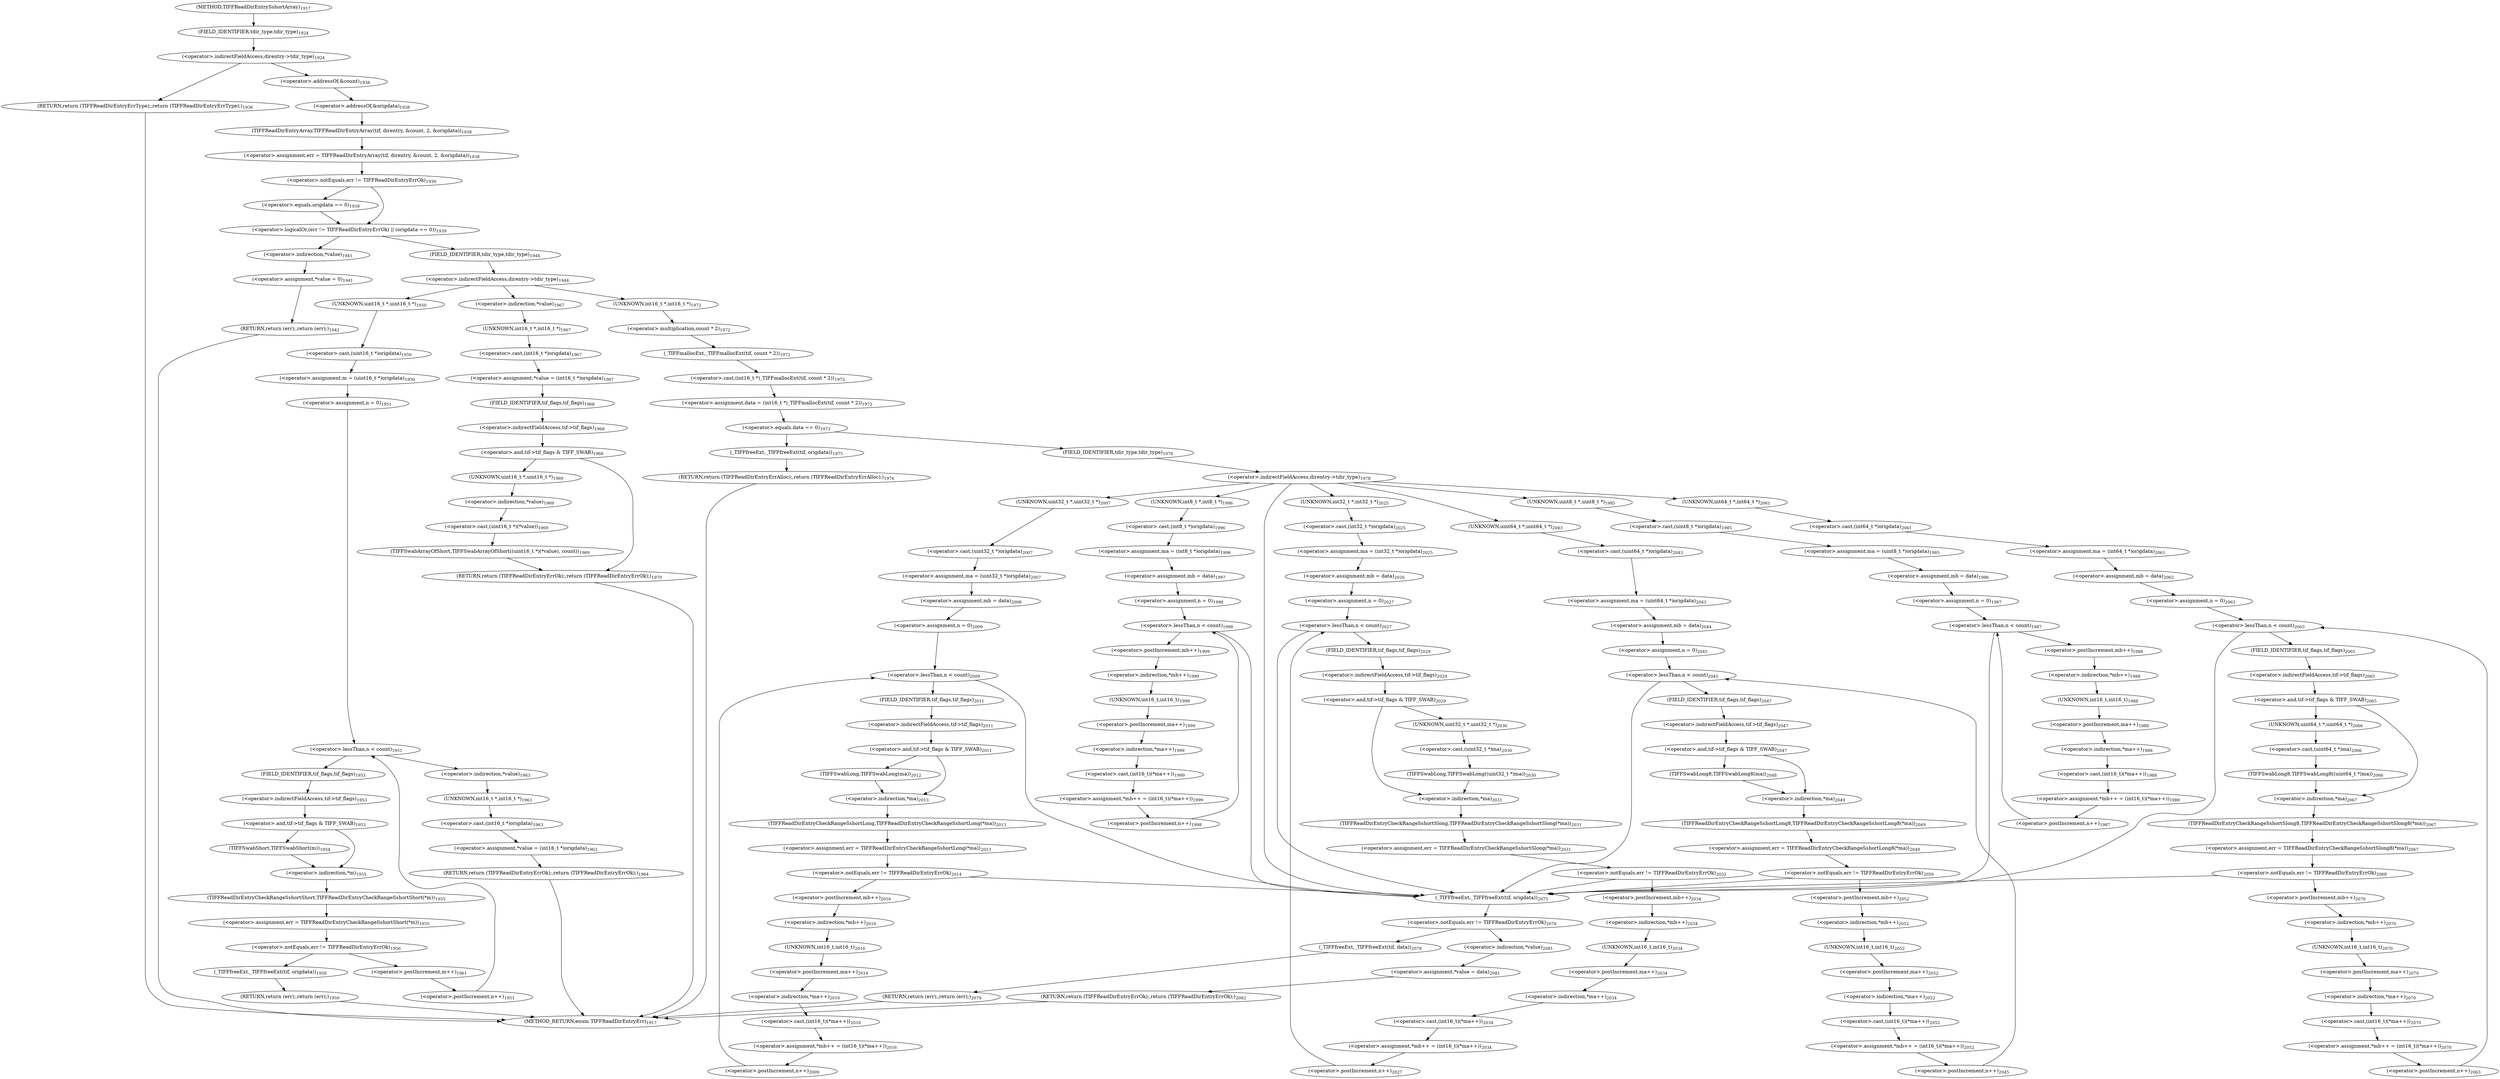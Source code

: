 digraph "TIFFReadDirEntrySshortArray" {  
"82695" [label = <(&lt;operator&gt;.assignment,err = TIFFReadDirEntryArray(tif, direntry, &amp;count, 2, &amp;origdata))<SUB>1938</SUB>> ]
"82803" [label = <(&lt;operator&gt;.assignment,data = (int16_t *)_TIFFmallocExt(tif, count * 2))<SUB>1972</SUB>> ]
"83119" [label = <(_TIFFfreeExt,_TIFFfreeExt(tif, origdata))<SUB>2075</SUB>> ]
"83132" [label = <(&lt;operator&gt;.assignment,*value = data)<SUB>2081</SUB>> ]
"83136" [label = <(RETURN,return (TIFFReadDirEntryErrOk);,return (TIFFReadDirEntryErrOk);)<SUB>2082</SUB>> ]
"82671" [label = <(&lt;operator&gt;.indirectFieldAccess,direntry-&gt;tdir_type)<SUB>1924</SUB>> ]
"82697" [label = <(TIFFReadDirEntryArray,TIFFReadDirEntryArray(tif, direntry, &amp;count, 2, &amp;origdata))<SUB>1938</SUB>> ]
"82706" [label = <(&lt;operator&gt;.logicalOr,(err != TIFFReadDirEntryErrOk) || (origdata == 0))<SUB>1939</SUB>> ]
"82721" [label = <(&lt;operator&gt;.indirectFieldAccess,direntry-&gt;tdir_type)<SUB>1944</SUB>> ]
"82805" [label = <(&lt;operator&gt;.cast,(int16_t *)_TIFFmallocExt(tif, count * 2))<SUB>1972</SUB>> ]
"82813" [label = <(&lt;operator&gt;.equals,data == 0)<SUB>1973</SUB>> ]
"82823" [label = <(&lt;operator&gt;.indirectFieldAccess,direntry-&gt;tdir_type)<SUB>1978</SUB>> ]
"83123" [label = <(&lt;operator&gt;.notEquals,err != TIFFReadDirEntryErrOk)<SUB>2076</SUB>> ]
"83133" [label = <(&lt;operator&gt;.indirection,*value)<SUB>2081</SUB>> ]
"82673" [label = <(FIELD_IDENTIFIER,tdir_type,tdir_type)<SUB>1924</SUB>> ]
"82693" [label = <(RETURN,return (TIFFReadDirEntryErrType);,return (TIFFReadDirEntryErrType);)<SUB>1936</SUB>> ]
"82700" [label = <(&lt;operator&gt;.addressOf,&amp;count)<SUB>1938</SUB>> ]
"82703" [label = <(&lt;operator&gt;.addressOf,&amp;origdata)<SUB>1938</SUB>> ]
"82707" [label = <(&lt;operator&gt;.notEquals,err != TIFFReadDirEntryErrOk)<SUB>1939</SUB>> ]
"82710" [label = <(&lt;operator&gt;.equals,origdata == 0)<SUB>1939</SUB>> ]
"82714" [label = <(&lt;operator&gt;.assignment,*value = 0)<SUB>1941</SUB>> ]
"82718" [label = <(RETURN,return (err);,return (err);)<SUB>1942</SUB>> ]
"82723" [label = <(FIELD_IDENTIFIER,tdir_type,tdir_type)<SUB>1944</SUB>> ]
"82782" [label = <(&lt;operator&gt;.assignment,*value = (int16_t *)origdata)<SUB>1967</SUB>> ]
"82801" [label = <(RETURN,return (TIFFReadDirEntryErrOk);,return (TIFFReadDirEntryErrOk);)<SUB>1970</SUB>> ]
"82806" [label = <(UNKNOWN,int16_t *,int16_t *)<SUB>1972</SUB>> ]
"82807" [label = <(_TIFFmallocExt,_TIFFmallocExt(tif, count * 2))<SUB>1972</SUB>> ]
"82817" [label = <(_TIFFfreeExt,_TIFFfreeExt(tif, origdata))<SUB>1975</SUB>> ]
"82820" [label = <(RETURN,return (TIFFReadDirEntryErrAlloc);,return (TIFFReadDirEntryErrAlloc);)<SUB>1976</SUB>> ]
"82825" [label = <(FIELD_IDENTIFIER,tdir_type,tdir_type)<SUB>1978</SUB>> ]
"83127" [label = <(_TIFFfreeExt,_TIFFfreeExt(tif, data))<SUB>2078</SUB>> ]
"83130" [label = <(RETURN,return (err);,return (err);)<SUB>2079</SUB>> ]
"82715" [label = <(&lt;operator&gt;.indirection,*value)<SUB>1941</SUB>> ]
"82730" [label = <(&lt;operator&gt;.assignment,m = (uint16_t *)origdata)<SUB>1950</SUB>> ]
"82772" [label = <(&lt;operator&gt;.assignment,*value = (int16_t *)origdata)<SUB>1963</SUB>> ]
"82778" [label = <(RETURN,return (TIFFReadDirEntryErrOk);,return (TIFFReadDirEntryErrOk);)<SUB>1964</SUB>> ]
"82783" [label = <(&lt;operator&gt;.indirection,*value)<SUB>1967</SUB>> ]
"82785" [label = <(&lt;operator&gt;.cast,(int16_t *)origdata)<SUB>1967</SUB>> ]
"82789" [label = <(&lt;operator&gt;.and,tif-&gt;tif_flags &amp; TIFF_SWAB)<SUB>1968</SUB>> ]
"82809" [label = <(&lt;operator&gt;.multiplication,count * 2)<SUB>1972</SUB>> ]
"82833" [label = <(&lt;operator&gt;.assignment,ma = (uint8_t *)origdata)<SUB>1985</SUB>> ]
"82838" [label = <(&lt;operator&gt;.assignment,mb = data)<SUB>1986</SUB>> ]
"82867" [label = <(&lt;operator&gt;.assignment,ma = (int8_t *)origdata)<SUB>1996</SUB>> ]
"82872" [label = <(&lt;operator&gt;.assignment,mb = data)<SUB>1997</SUB>> ]
"82901" [label = <(&lt;operator&gt;.assignment,ma = (uint32_t *)origdata)<SUB>2007</SUB>> ]
"82906" [label = <(&lt;operator&gt;.assignment,mb = data)<SUB>2008</SUB>> ]
"82956" [label = <(&lt;operator&gt;.assignment,ma = (int32_t *)origdata)<SUB>2025</SUB>> ]
"82961" [label = <(&lt;operator&gt;.assignment,mb = data)<SUB>2026</SUB>> ]
"83013" [label = <(&lt;operator&gt;.assignment,ma = (uint64_t *)origdata)<SUB>2043</SUB>> ]
"83018" [label = <(&lt;operator&gt;.assignment,mb = data)<SUB>2044</SUB>> ]
"83068" [label = <(&lt;operator&gt;.assignment,ma = (int64_t *)origdata)<SUB>2061</SUB>> ]
"83073" [label = <(&lt;operator&gt;.assignment,mb = data)<SUB>2062</SUB>> ]
"82732" [label = <(&lt;operator&gt;.cast,(uint16_t *)origdata)<SUB>1950</SUB>> ]
"82740" [label = <(&lt;operator&gt;.lessThan,n &lt; count)<SUB>1951</SUB>> ]
"82743" [label = <(&lt;operator&gt;.postIncrement,n++)<SUB>1951</SUB>> ]
"82773" [label = <(&lt;operator&gt;.indirection,*value)<SUB>1963</SUB>> ]
"82775" [label = <(&lt;operator&gt;.cast,(int16_t *)origdata)<SUB>1963</SUB>> ]
"82786" [label = <(UNKNOWN,int16_t *,int16_t *)<SUB>1967</SUB>> ]
"82790" [label = <(&lt;operator&gt;.indirectFieldAccess,tif-&gt;tif_flags)<SUB>1968</SUB>> ]
"82795" [label = <(TIFFSwabArrayOfShort,TIFFSwabArrayOfShort((uint16_t *)(*value), count))<SUB>1969</SUB>> ]
"82835" [label = <(&lt;operator&gt;.cast,(uint8_t *)origdata)<SUB>1985</SUB>> ]
"82846" [label = <(&lt;operator&gt;.lessThan,n &lt; count)<SUB>1987</SUB>> ]
"82849" [label = <(&lt;operator&gt;.postIncrement,n++)<SUB>1987</SUB>> ]
"82851" [label = <(&lt;operator&gt;.assignment,*mb++ = (int16_t)(*ma++))<SUB>1988</SUB>> ]
"82869" [label = <(&lt;operator&gt;.cast,(int8_t *)origdata)<SUB>1996</SUB>> ]
"82880" [label = <(&lt;operator&gt;.lessThan,n &lt; count)<SUB>1998</SUB>> ]
"82883" [label = <(&lt;operator&gt;.postIncrement,n++)<SUB>1998</SUB>> ]
"82885" [label = <(&lt;operator&gt;.assignment,*mb++ = (int16_t)(*ma++))<SUB>1999</SUB>> ]
"82903" [label = <(&lt;operator&gt;.cast,(uint32_t *)origdata)<SUB>2007</SUB>> ]
"82914" [label = <(&lt;operator&gt;.lessThan,n &lt; count)<SUB>2009</SUB>> ]
"82917" [label = <(&lt;operator&gt;.postIncrement,n++)<SUB>2009</SUB>> ]
"82958" [label = <(&lt;operator&gt;.cast,(int32_t *)origdata)<SUB>2025</SUB>> ]
"82969" [label = <(&lt;operator&gt;.lessThan,n &lt; count)<SUB>2027</SUB>> ]
"82972" [label = <(&lt;operator&gt;.postIncrement,n++)<SUB>2027</SUB>> ]
"83015" [label = <(&lt;operator&gt;.cast,(uint64_t *)origdata)<SUB>2043</SUB>> ]
"83026" [label = <(&lt;operator&gt;.lessThan,n &lt; count)<SUB>2045</SUB>> ]
"83029" [label = <(&lt;operator&gt;.postIncrement,n++)<SUB>2045</SUB>> ]
"83070" [label = <(&lt;operator&gt;.cast,(int64_t *)origdata)<SUB>2061</SUB>> ]
"83081" [label = <(&lt;operator&gt;.lessThan,n &lt; count)<SUB>2063</SUB>> ]
"83084" [label = <(&lt;operator&gt;.postIncrement,n++)<SUB>2063</SUB>> ]
"82733" [label = <(UNKNOWN,uint16_t *,uint16_t *)<SUB>1950</SUB>> ]
"82737" [label = <(&lt;operator&gt;.assignment,n = 0)<SUB>1951</SUB>> ]
"82755" [label = <(&lt;operator&gt;.assignment,err = TIFFReadDirEntryCheckRangeSshortShort(*m))<SUB>1955</SUB>> ]
"82770" [label = <(&lt;operator&gt;.postIncrement,m++)<SUB>1961</SUB>> ]
"82776" [label = <(UNKNOWN,int16_t *,int16_t *)<SUB>1963</SUB>> ]
"82792" [label = <(FIELD_IDENTIFIER,tif_flags,tif_flags)<SUB>1968</SUB>> ]
"82796" [label = <(&lt;operator&gt;.cast,(uint16_t *)(*value))<SUB>1969</SUB>> ]
"82836" [label = <(UNKNOWN,uint8_t *,uint8_t *)<SUB>1985</SUB>> ]
"82843" [label = <(&lt;operator&gt;.assignment,n = 0)<SUB>1987</SUB>> ]
"82852" [label = <(&lt;operator&gt;.indirection,*mb++)<SUB>1988</SUB>> ]
"82855" [label = <(&lt;operator&gt;.cast,(int16_t)(*ma++))<SUB>1988</SUB>> ]
"82870" [label = <(UNKNOWN,int8_t *,int8_t *)<SUB>1996</SUB>> ]
"82877" [label = <(&lt;operator&gt;.assignment,n = 0)<SUB>1998</SUB>> ]
"82886" [label = <(&lt;operator&gt;.indirection,*mb++)<SUB>1999</SUB>> ]
"82889" [label = <(&lt;operator&gt;.cast,(int16_t)(*ma++))<SUB>1999</SUB>> ]
"82904" [label = <(UNKNOWN,uint32_t *,uint32_t *)<SUB>2007</SUB>> ]
"82911" [label = <(&lt;operator&gt;.assignment,n = 0)<SUB>2009</SUB>> ]
"82929" [label = <(&lt;operator&gt;.assignment,err = TIFFReadDirEntryCheckRangeSshortLong(*ma))<SUB>2013</SUB>> ]
"82940" [label = <(&lt;operator&gt;.assignment,*mb++ = (int16_t)(*ma++))<SUB>2016</SUB>> ]
"82959" [label = <(UNKNOWN,int32_t *,int32_t *)<SUB>2025</SUB>> ]
"82966" [label = <(&lt;operator&gt;.assignment,n = 0)<SUB>2027</SUB>> ]
"82986" [label = <(&lt;operator&gt;.assignment,err = TIFFReadDirEntryCheckRangeSshortSlong(*ma))<SUB>2031</SUB>> ]
"82997" [label = <(&lt;operator&gt;.assignment,*mb++ = (int16_t)(*ma++))<SUB>2034</SUB>> ]
"83016" [label = <(UNKNOWN,uint64_t *,uint64_t *)<SUB>2043</SUB>> ]
"83023" [label = <(&lt;operator&gt;.assignment,n = 0)<SUB>2045</SUB>> ]
"83041" [label = <(&lt;operator&gt;.assignment,err = TIFFReadDirEntryCheckRangeSshortLong8(*ma))<SUB>2049</SUB>> ]
"83052" [label = <(&lt;operator&gt;.assignment,*mb++ = (int16_t)(*ma++))<SUB>2052</SUB>> ]
"83071" [label = <(UNKNOWN,int64_t *,int64_t *)<SUB>2061</SUB>> ]
"83078" [label = <(&lt;operator&gt;.assignment,n = 0)<SUB>2063</SUB>> ]
"83098" [label = <(&lt;operator&gt;.assignment,err = TIFFReadDirEntryCheckRangeSshortSlong8(*ma))<SUB>2067</SUB>> ]
"83109" [label = <(&lt;operator&gt;.assignment,*mb++ = (int16_t)(*ma++))<SUB>2070</SUB>> ]
"82747" [label = <(&lt;operator&gt;.and,tif-&gt;tif_flags &amp; TIFF_SWAB)<SUB>1953</SUB>> ]
"82757" [label = <(TIFFReadDirEntryCheckRangeSshortShort,TIFFReadDirEntryCheckRangeSshortShort(*m))<SUB>1955</SUB>> ]
"82761" [label = <(&lt;operator&gt;.notEquals,err != TIFFReadDirEntryErrOk)<SUB>1956</SUB>> ]
"82797" [label = <(UNKNOWN,uint16_t *,uint16_t *)<SUB>1969</SUB>> ]
"82798" [label = <(&lt;operator&gt;.indirection,*value)<SUB>1969</SUB>> ]
"82853" [label = <(&lt;operator&gt;.postIncrement,mb++)<SUB>1988</SUB>> ]
"82856" [label = <(UNKNOWN,int16_t,int16_t)<SUB>1988</SUB>> ]
"82857" [label = <(&lt;operator&gt;.indirection,*ma++)<SUB>1988</SUB>> ]
"82887" [label = <(&lt;operator&gt;.postIncrement,mb++)<SUB>1999</SUB>> ]
"82890" [label = <(UNKNOWN,int16_t,int16_t)<SUB>1999</SUB>> ]
"82891" [label = <(&lt;operator&gt;.indirection,*ma++)<SUB>1999</SUB>> ]
"82921" [label = <(&lt;operator&gt;.and,tif-&gt;tif_flags &amp; TIFF_SWAB)<SUB>2011</SUB>> ]
"82931" [label = <(TIFFReadDirEntryCheckRangeSshortLong,TIFFReadDirEntryCheckRangeSshortLong(*ma))<SUB>2013</SUB>> ]
"82935" [label = <(&lt;operator&gt;.notEquals,err != TIFFReadDirEntryErrOk)<SUB>2014</SUB>> ]
"82941" [label = <(&lt;operator&gt;.indirection,*mb++)<SUB>2016</SUB>> ]
"82944" [label = <(&lt;operator&gt;.cast,(int16_t)(*ma++))<SUB>2016</SUB>> ]
"82976" [label = <(&lt;operator&gt;.and,tif-&gt;tif_flags &amp; TIFF_SWAB)<SUB>2029</SUB>> ]
"82988" [label = <(TIFFReadDirEntryCheckRangeSshortSlong,TIFFReadDirEntryCheckRangeSshortSlong(*ma))<SUB>2031</SUB>> ]
"82992" [label = <(&lt;operator&gt;.notEquals,err != TIFFReadDirEntryErrOk)<SUB>2032</SUB>> ]
"82998" [label = <(&lt;operator&gt;.indirection,*mb++)<SUB>2034</SUB>> ]
"83001" [label = <(&lt;operator&gt;.cast,(int16_t)(*ma++))<SUB>2034</SUB>> ]
"83033" [label = <(&lt;operator&gt;.and,tif-&gt;tif_flags &amp; TIFF_SWAB)<SUB>2047</SUB>> ]
"83043" [label = <(TIFFReadDirEntryCheckRangeSshortLong8,TIFFReadDirEntryCheckRangeSshortLong8(*ma))<SUB>2049</SUB>> ]
"83047" [label = <(&lt;operator&gt;.notEquals,err != TIFFReadDirEntryErrOk)<SUB>2050</SUB>> ]
"83053" [label = <(&lt;operator&gt;.indirection,*mb++)<SUB>2052</SUB>> ]
"83056" [label = <(&lt;operator&gt;.cast,(int16_t)(*ma++))<SUB>2052</SUB>> ]
"83088" [label = <(&lt;operator&gt;.and,tif-&gt;tif_flags &amp; TIFF_SWAB)<SUB>2065</SUB>> ]
"83100" [label = <(TIFFReadDirEntryCheckRangeSshortSlong8,TIFFReadDirEntryCheckRangeSshortSlong8(*ma))<SUB>2067</SUB>> ]
"83104" [label = <(&lt;operator&gt;.notEquals,err != TIFFReadDirEntryErrOk)<SUB>2068</SUB>> ]
"83110" [label = <(&lt;operator&gt;.indirection,*mb++)<SUB>2070</SUB>> ]
"83113" [label = <(&lt;operator&gt;.cast,(int16_t)(*ma++))<SUB>2070</SUB>> ]
"82748" [label = <(&lt;operator&gt;.indirectFieldAccess,tif-&gt;tif_flags)<SUB>1953</SUB>> ]
"82753" [label = <(TIFFSwabShort,TIFFSwabShort(m))<SUB>1954</SUB>> ]
"82758" [label = <(&lt;operator&gt;.indirection,*m)<SUB>1955</SUB>> ]
"82765" [label = <(_TIFFfreeExt,_TIFFfreeExt(tif, origdata))<SUB>1958</SUB>> ]
"82768" [label = <(RETURN,return (err);,return (err);)<SUB>1959</SUB>> ]
"82858" [label = <(&lt;operator&gt;.postIncrement,ma++)<SUB>1988</SUB>> ]
"82892" [label = <(&lt;operator&gt;.postIncrement,ma++)<SUB>1999</SUB>> ]
"82922" [label = <(&lt;operator&gt;.indirectFieldAccess,tif-&gt;tif_flags)<SUB>2011</SUB>> ]
"82927" [label = <(TIFFSwabLong,TIFFSwabLong(ma))<SUB>2012</SUB>> ]
"82932" [label = <(&lt;operator&gt;.indirection,*ma)<SUB>2013</SUB>> ]
"82942" [label = <(&lt;operator&gt;.postIncrement,mb++)<SUB>2016</SUB>> ]
"82945" [label = <(UNKNOWN,int16_t,int16_t)<SUB>2016</SUB>> ]
"82946" [label = <(&lt;operator&gt;.indirection,*ma++)<SUB>2016</SUB>> ]
"82977" [label = <(&lt;operator&gt;.indirectFieldAccess,tif-&gt;tif_flags)<SUB>2029</SUB>> ]
"82982" [label = <(TIFFSwabLong,TIFFSwabLong((uint32_t *)ma))<SUB>2030</SUB>> ]
"82989" [label = <(&lt;operator&gt;.indirection,*ma)<SUB>2031</SUB>> ]
"82999" [label = <(&lt;operator&gt;.postIncrement,mb++)<SUB>2034</SUB>> ]
"83002" [label = <(UNKNOWN,int16_t,int16_t)<SUB>2034</SUB>> ]
"83003" [label = <(&lt;operator&gt;.indirection,*ma++)<SUB>2034</SUB>> ]
"83034" [label = <(&lt;operator&gt;.indirectFieldAccess,tif-&gt;tif_flags)<SUB>2047</SUB>> ]
"83039" [label = <(TIFFSwabLong8,TIFFSwabLong8(ma))<SUB>2048</SUB>> ]
"83044" [label = <(&lt;operator&gt;.indirection,*ma)<SUB>2049</SUB>> ]
"83054" [label = <(&lt;operator&gt;.postIncrement,mb++)<SUB>2052</SUB>> ]
"83057" [label = <(UNKNOWN,int16_t,int16_t)<SUB>2052</SUB>> ]
"83058" [label = <(&lt;operator&gt;.indirection,*ma++)<SUB>2052</SUB>> ]
"83089" [label = <(&lt;operator&gt;.indirectFieldAccess,tif-&gt;tif_flags)<SUB>2065</SUB>> ]
"83094" [label = <(TIFFSwabLong8,TIFFSwabLong8((uint64_t *)ma))<SUB>2066</SUB>> ]
"83101" [label = <(&lt;operator&gt;.indirection,*ma)<SUB>2067</SUB>> ]
"83111" [label = <(&lt;operator&gt;.postIncrement,mb++)<SUB>2070</SUB>> ]
"83114" [label = <(UNKNOWN,int16_t,int16_t)<SUB>2070</SUB>> ]
"83115" [label = <(&lt;operator&gt;.indirection,*ma++)<SUB>2070</SUB>> ]
"82750" [label = <(FIELD_IDENTIFIER,tif_flags,tif_flags)<SUB>1953</SUB>> ]
"82924" [label = <(FIELD_IDENTIFIER,tif_flags,tif_flags)<SUB>2011</SUB>> ]
"82947" [label = <(&lt;operator&gt;.postIncrement,ma++)<SUB>2016</SUB>> ]
"82979" [label = <(FIELD_IDENTIFIER,tif_flags,tif_flags)<SUB>2029</SUB>> ]
"82983" [label = <(&lt;operator&gt;.cast,(uint32_t *)ma)<SUB>2030</SUB>> ]
"83004" [label = <(&lt;operator&gt;.postIncrement,ma++)<SUB>2034</SUB>> ]
"83036" [label = <(FIELD_IDENTIFIER,tif_flags,tif_flags)<SUB>2047</SUB>> ]
"83059" [label = <(&lt;operator&gt;.postIncrement,ma++)<SUB>2052</SUB>> ]
"83091" [label = <(FIELD_IDENTIFIER,tif_flags,tif_flags)<SUB>2065</SUB>> ]
"83095" [label = <(&lt;operator&gt;.cast,(uint64_t *)ma)<SUB>2066</SUB>> ]
"83116" [label = <(&lt;operator&gt;.postIncrement,ma++)<SUB>2070</SUB>> ]
"82984" [label = <(UNKNOWN,uint32_t *,uint32_t *)<SUB>2030</SUB>> ]
"83096" [label = <(UNKNOWN,uint64_t *,uint64_t *)<SUB>2066</SUB>> ]
"82661" [label = <(METHOD,TIFFReadDirEntrySshortArray)<SUB>1917</SUB>> ]
"83138" [label = <(METHOD_RETURN,enum TIFFReadDirEntryErr)<SUB>1917</SUB>> ]
  "82695" -> "82707" 
  "82803" -> "82813" 
  "83119" -> "83123" 
  "83132" -> "83136" 
  "83136" -> "83138" 
  "82671" -> "82700" 
  "82671" -> "82693" 
  "82697" -> "82695" 
  "82706" -> "82715" 
  "82706" -> "82723" 
  "82721" -> "82733" 
  "82721" -> "82783" 
  "82721" -> "82806" 
  "82805" -> "82803" 
  "82813" -> "82817" 
  "82813" -> "82825" 
  "82823" -> "82836" 
  "82823" -> "82870" 
  "82823" -> "82904" 
  "82823" -> "82959" 
  "82823" -> "83016" 
  "82823" -> "83071" 
  "82823" -> "83119" 
  "83123" -> "83127" 
  "83123" -> "83133" 
  "83133" -> "83132" 
  "82673" -> "82671" 
  "82693" -> "83138" 
  "82700" -> "82703" 
  "82703" -> "82697" 
  "82707" -> "82706" 
  "82707" -> "82710" 
  "82710" -> "82706" 
  "82714" -> "82718" 
  "82718" -> "83138" 
  "82723" -> "82721" 
  "82782" -> "82792" 
  "82801" -> "83138" 
  "82806" -> "82809" 
  "82807" -> "82805" 
  "82817" -> "82820" 
  "82820" -> "83138" 
  "82825" -> "82823" 
  "83127" -> "83130" 
  "83130" -> "83138" 
  "82715" -> "82714" 
  "82730" -> "82737" 
  "82772" -> "82778" 
  "82778" -> "83138" 
  "82783" -> "82786" 
  "82785" -> "82782" 
  "82789" -> "82797" 
  "82789" -> "82801" 
  "82809" -> "82807" 
  "82833" -> "82838" 
  "82838" -> "82843" 
  "82867" -> "82872" 
  "82872" -> "82877" 
  "82901" -> "82906" 
  "82906" -> "82911" 
  "82956" -> "82961" 
  "82961" -> "82966" 
  "83013" -> "83018" 
  "83018" -> "83023" 
  "83068" -> "83073" 
  "83073" -> "83078" 
  "82732" -> "82730" 
  "82740" -> "82750" 
  "82740" -> "82773" 
  "82743" -> "82740" 
  "82773" -> "82776" 
  "82775" -> "82772" 
  "82786" -> "82785" 
  "82790" -> "82789" 
  "82795" -> "82801" 
  "82835" -> "82833" 
  "82846" -> "82853" 
  "82846" -> "83119" 
  "82849" -> "82846" 
  "82851" -> "82849" 
  "82869" -> "82867" 
  "82880" -> "82887" 
  "82880" -> "83119" 
  "82883" -> "82880" 
  "82885" -> "82883" 
  "82903" -> "82901" 
  "82914" -> "82924" 
  "82914" -> "83119" 
  "82917" -> "82914" 
  "82958" -> "82956" 
  "82969" -> "82979" 
  "82969" -> "83119" 
  "82972" -> "82969" 
  "83015" -> "83013" 
  "83026" -> "83036" 
  "83026" -> "83119" 
  "83029" -> "83026" 
  "83070" -> "83068" 
  "83081" -> "83091" 
  "83081" -> "83119" 
  "83084" -> "83081" 
  "82733" -> "82732" 
  "82737" -> "82740" 
  "82755" -> "82761" 
  "82770" -> "82743" 
  "82776" -> "82775" 
  "82792" -> "82790" 
  "82796" -> "82795" 
  "82836" -> "82835" 
  "82843" -> "82846" 
  "82852" -> "82856" 
  "82855" -> "82851" 
  "82870" -> "82869" 
  "82877" -> "82880" 
  "82886" -> "82890" 
  "82889" -> "82885" 
  "82904" -> "82903" 
  "82911" -> "82914" 
  "82929" -> "82935" 
  "82940" -> "82917" 
  "82959" -> "82958" 
  "82966" -> "82969" 
  "82986" -> "82992" 
  "82997" -> "82972" 
  "83016" -> "83015" 
  "83023" -> "83026" 
  "83041" -> "83047" 
  "83052" -> "83029" 
  "83071" -> "83070" 
  "83078" -> "83081" 
  "83098" -> "83104" 
  "83109" -> "83084" 
  "82747" -> "82753" 
  "82747" -> "82758" 
  "82757" -> "82755" 
  "82761" -> "82765" 
  "82761" -> "82770" 
  "82797" -> "82798" 
  "82798" -> "82796" 
  "82853" -> "82852" 
  "82856" -> "82858" 
  "82857" -> "82855" 
  "82887" -> "82886" 
  "82890" -> "82892" 
  "82891" -> "82889" 
  "82921" -> "82927" 
  "82921" -> "82932" 
  "82931" -> "82929" 
  "82935" -> "83119" 
  "82935" -> "82942" 
  "82941" -> "82945" 
  "82944" -> "82940" 
  "82976" -> "82984" 
  "82976" -> "82989" 
  "82988" -> "82986" 
  "82992" -> "83119" 
  "82992" -> "82999" 
  "82998" -> "83002" 
  "83001" -> "82997" 
  "83033" -> "83039" 
  "83033" -> "83044" 
  "83043" -> "83041" 
  "83047" -> "83119" 
  "83047" -> "83054" 
  "83053" -> "83057" 
  "83056" -> "83052" 
  "83088" -> "83096" 
  "83088" -> "83101" 
  "83100" -> "83098" 
  "83104" -> "83119" 
  "83104" -> "83111" 
  "83110" -> "83114" 
  "83113" -> "83109" 
  "82748" -> "82747" 
  "82753" -> "82758" 
  "82758" -> "82757" 
  "82765" -> "82768" 
  "82768" -> "83138" 
  "82858" -> "82857" 
  "82892" -> "82891" 
  "82922" -> "82921" 
  "82927" -> "82932" 
  "82932" -> "82931" 
  "82942" -> "82941" 
  "82945" -> "82947" 
  "82946" -> "82944" 
  "82977" -> "82976" 
  "82982" -> "82989" 
  "82989" -> "82988" 
  "82999" -> "82998" 
  "83002" -> "83004" 
  "83003" -> "83001" 
  "83034" -> "83033" 
  "83039" -> "83044" 
  "83044" -> "83043" 
  "83054" -> "83053" 
  "83057" -> "83059" 
  "83058" -> "83056" 
  "83089" -> "83088" 
  "83094" -> "83101" 
  "83101" -> "83100" 
  "83111" -> "83110" 
  "83114" -> "83116" 
  "83115" -> "83113" 
  "82750" -> "82748" 
  "82924" -> "82922" 
  "82947" -> "82946" 
  "82979" -> "82977" 
  "82983" -> "82982" 
  "83004" -> "83003" 
  "83036" -> "83034" 
  "83059" -> "83058" 
  "83091" -> "83089" 
  "83095" -> "83094" 
  "83116" -> "83115" 
  "82984" -> "82983" 
  "83096" -> "83095" 
  "82661" -> "82673" 
}
